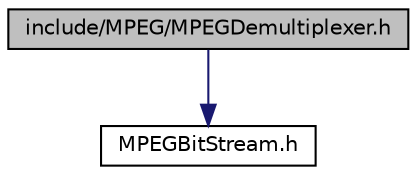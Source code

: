 digraph G
{
  edge [fontname="Helvetica",fontsize="10",labelfontname="Helvetica",labelfontsize="10"];
  node [fontname="Helvetica",fontsize="10",shape=record];
  Node1 [label="include/MPEG/MPEGDemultiplexer.h",height=0.2,width=0.4,color="black", fillcolor="grey75", style="filled" fontcolor="black"];
  Node1 -> Node2 [color="midnightblue",fontsize="10",style="solid",fontname="Helvetica"];
  Node2 [label="MPEGBitStream.h",height=0.2,width=0.4,color="black", fillcolor="white", style="filled",URL="$_m_p_e_g_bit_stream_8h.html"];
}
